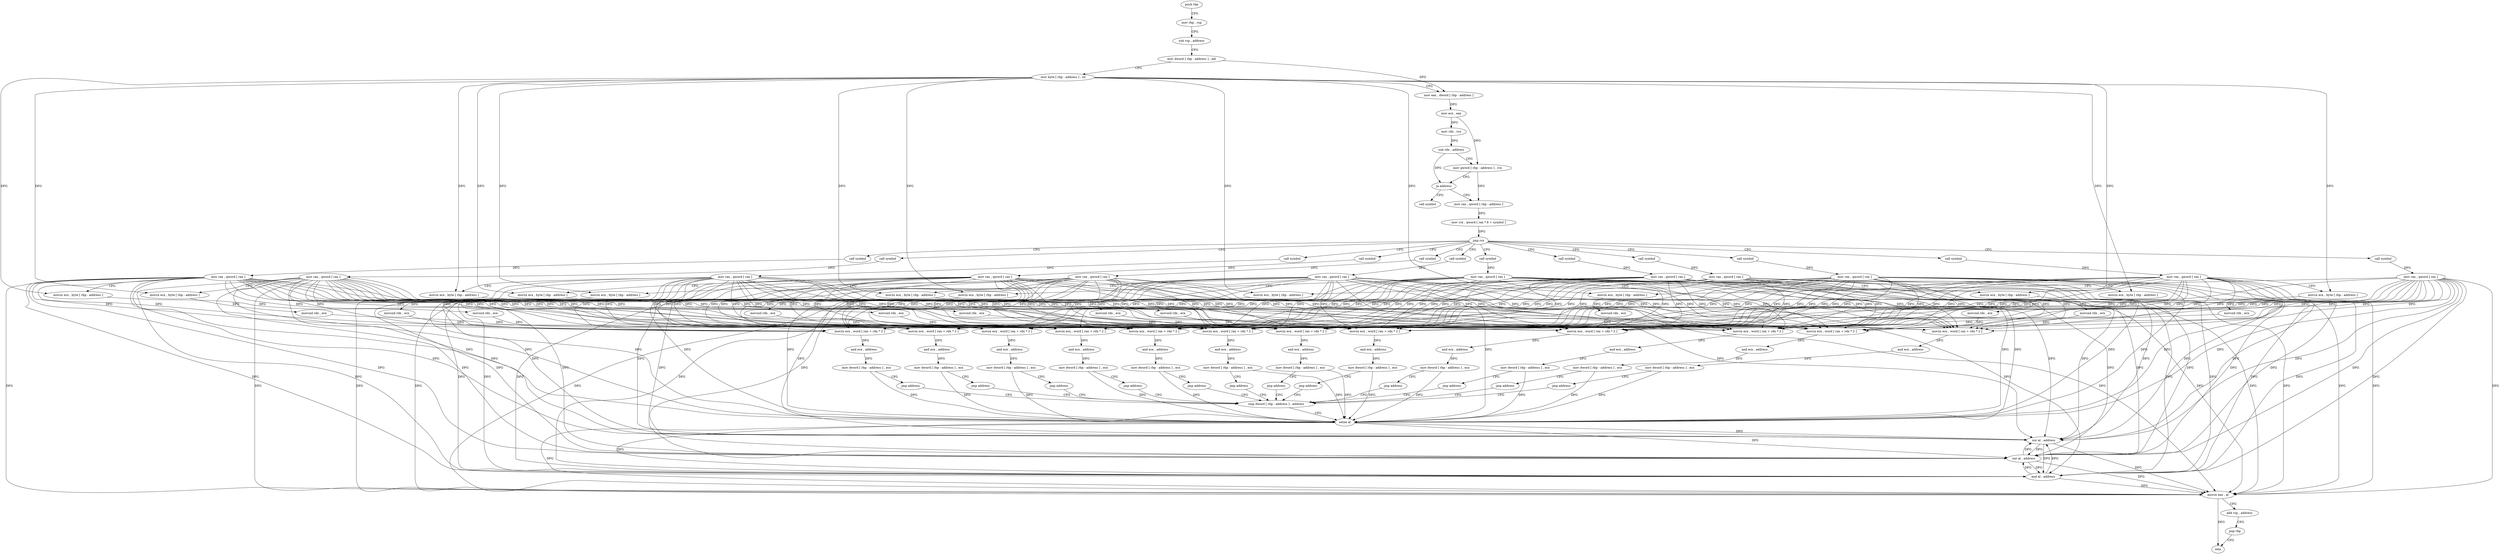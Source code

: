 digraph "func" {
"4214672" [label = "push rbp" ]
"4214673" [label = "mov rbp , rsp" ]
"4214676" [label = "sub rsp , address" ]
"4214680" [label = "mov dword [ rbp - address ] , edi" ]
"4214683" [label = "mov byte [ rbp - address ] , sil" ]
"4214687" [label = "mov eax , dword [ rbp - address ]" ]
"4214690" [label = "mov ecx , eax" ]
"4214692" [label = "mov rdx , rcx" ]
"4214695" [label = "sub rdx , address" ]
"4214699" [label = "mov qword [ rbp - address ] , rcx" ]
"4214703" [label = "ja address" ]
"4215107" [label = "call symbol" ]
"4214709" [label = "mov rax , qword [ rbp - address ]" ]
"4214713" [label = "mov rcx , qword [ rax * 8 + symbol ]" ]
"4214721" [label = "jmp rcx" ]
"4214723" [label = "call symbol" ]
"4214753" [label = "call symbol" ]
"4214786" [label = "call symbol" ]
"4214816" [label = "call symbol" ]
"4214846" [label = "call symbol" ]
"4214879" [label = "call symbol" ]
"4214912" [label = "call symbol" ]
"4214945" [label = "call symbol" ]
"4214978" [label = "call symbol" ]
"4215008" [label = "call symbol" ]
"4215041" [label = "call symbol" ]
"4215074" [label = "call symbol" ]
"4214728" [label = "mov rax , qword [ rax ]" ]
"4214731" [label = "movzx ecx , byte [ rbp - address ]" ]
"4214735" [label = "movsxd rdx , ecx" ]
"4214738" [label = "movzx ecx , word [ rax + rdx * 2 ]" ]
"4214742" [label = "and ecx , address" ]
"4214745" [label = "mov dword [ rbp - address ] , ecx" ]
"4214748" [label = "jmp address" ]
"4215112" [label = "cmp dword [ rbp - address ] , address" ]
"4214758" [label = "mov rax , qword [ rax ]" ]
"4214761" [label = "movzx ecx , byte [ rbp - address ]" ]
"4214765" [label = "movsxd rdx , ecx" ]
"4214768" [label = "movzx ecx , word [ rax + rdx * 2 ]" ]
"4214772" [label = "and ecx , address" ]
"4214778" [label = "mov dword [ rbp - address ] , ecx" ]
"4214781" [label = "jmp address" ]
"4214791" [label = "mov rax , qword [ rax ]" ]
"4214794" [label = "movzx ecx , byte [ rbp - address ]" ]
"4214798" [label = "movsxd rdx , ecx" ]
"4214801" [label = "movzx ecx , word [ rax + rdx * 2 ]" ]
"4214805" [label = "and ecx , address" ]
"4214808" [label = "mov dword [ rbp - address ] , ecx" ]
"4214811" [label = "jmp address" ]
"4214821" [label = "mov rax , qword [ rax ]" ]
"4214824" [label = "movzx ecx , byte [ rbp - address ]" ]
"4214828" [label = "movsxd rdx , ecx" ]
"4214831" [label = "movzx ecx , word [ rax + rdx * 2 ]" ]
"4214835" [label = "and ecx , address" ]
"4214838" [label = "mov dword [ rbp - address ] , ecx" ]
"4214841" [label = "jmp address" ]
"4214851" [label = "mov rax , qword [ rax ]" ]
"4214854" [label = "movzx ecx , byte [ rbp - address ]" ]
"4214858" [label = "movsxd rdx , ecx" ]
"4214861" [label = "movzx ecx , word [ rax + rdx * 2 ]" ]
"4214865" [label = "and ecx , address" ]
"4214871" [label = "mov dword [ rbp - address ] , ecx" ]
"4214874" [label = "jmp address" ]
"4214884" [label = "mov rax , qword [ rax ]" ]
"4214887" [label = "movzx ecx , byte [ rbp - address ]" ]
"4214891" [label = "movsxd rdx , ecx" ]
"4214894" [label = "movzx ecx , word [ rax + rdx * 2 ]" ]
"4214898" [label = "and ecx , address" ]
"4214904" [label = "mov dword [ rbp - address ] , ecx" ]
"4214907" [label = "jmp address" ]
"4214917" [label = "mov rax , qword [ rax ]" ]
"4214920" [label = "movzx ecx , byte [ rbp - address ]" ]
"4214924" [label = "movsxd rdx , ecx" ]
"4214927" [label = "movzx ecx , word [ rax + rdx * 2 ]" ]
"4214931" [label = "and ecx , address" ]
"4214937" [label = "mov dword [ rbp - address ] , ecx" ]
"4214940" [label = "jmp address" ]
"4214950" [label = "mov rax , qword [ rax ]" ]
"4214953" [label = "movzx ecx , byte [ rbp - address ]" ]
"4214957" [label = "movsxd rdx , ecx" ]
"4214960" [label = "movzx ecx , word [ rax + rdx * 2 ]" ]
"4214964" [label = "and ecx , address" ]
"4214970" [label = "mov dword [ rbp - address ] , ecx" ]
"4214973" [label = "jmp address" ]
"4214983" [label = "mov rax , qword [ rax ]" ]
"4214986" [label = "movzx ecx , byte [ rbp - address ]" ]
"4214990" [label = "movsxd rdx , ecx" ]
"4214993" [label = "movzx ecx , word [ rax + rdx * 2 ]" ]
"4214997" [label = "and ecx , address" ]
"4215000" [label = "mov dword [ rbp - address ] , ecx" ]
"4215003" [label = "jmp address" ]
"4215013" [label = "mov rax , qword [ rax ]" ]
"4215016" [label = "movzx ecx , byte [ rbp - address ]" ]
"4215020" [label = "movsxd rdx , ecx" ]
"4215023" [label = "movzx ecx , word [ rax + rdx * 2 ]" ]
"4215027" [label = "and ecx , address" ]
"4215033" [label = "mov dword [ rbp - address ] , ecx" ]
"4215036" [label = "jmp address" ]
"4215046" [label = "mov rax , qword [ rax ]" ]
"4215049" [label = "movzx ecx , byte [ rbp - address ]" ]
"4215053" [label = "movsxd rdx , ecx" ]
"4215056" [label = "movzx ecx , word [ rax + rdx * 2 ]" ]
"4215060" [label = "and ecx , address" ]
"4215066" [label = "mov dword [ rbp - address ] , ecx" ]
"4215069" [label = "jmp address" ]
"4215079" [label = "mov rax , qword [ rax ]" ]
"4215082" [label = "movzx ecx , byte [ rbp - address ]" ]
"4215086" [label = "movsxd rdx , ecx" ]
"4215089" [label = "movzx ecx , word [ rax + rdx * 2 ]" ]
"4215093" [label = "and ecx , address" ]
"4215099" [label = "mov dword [ rbp - address ] , ecx" ]
"4215102" [label = "jmp address" ]
"4215116" [label = "setne al" ]
"4215119" [label = "xor al , address" ]
"4215121" [label = "xor al , address" ]
"4215123" [label = "and al , address" ]
"4215125" [label = "movzx eax , al" ]
"4215128" [label = "add rsp , address" ]
"4215132" [label = "pop rbp" ]
"4215133" [label = "retn" ]
"4214672" -> "4214673" [ label = "CFG" ]
"4214673" -> "4214676" [ label = "CFG" ]
"4214676" -> "4214680" [ label = "CFG" ]
"4214680" -> "4214683" [ label = "CFG" ]
"4214680" -> "4214687" [ label = "DFG" ]
"4214683" -> "4214687" [ label = "CFG" ]
"4214683" -> "4214731" [ label = "DFG" ]
"4214683" -> "4214761" [ label = "DFG" ]
"4214683" -> "4214794" [ label = "DFG" ]
"4214683" -> "4214824" [ label = "DFG" ]
"4214683" -> "4214854" [ label = "DFG" ]
"4214683" -> "4214887" [ label = "DFG" ]
"4214683" -> "4214920" [ label = "DFG" ]
"4214683" -> "4214953" [ label = "DFG" ]
"4214683" -> "4214986" [ label = "DFG" ]
"4214683" -> "4215016" [ label = "DFG" ]
"4214683" -> "4215049" [ label = "DFG" ]
"4214683" -> "4215082" [ label = "DFG" ]
"4214687" -> "4214690" [ label = "DFG" ]
"4214690" -> "4214692" [ label = "DFG" ]
"4214690" -> "4214699" [ label = "DFG" ]
"4214692" -> "4214695" [ label = "DFG" ]
"4214695" -> "4214699" [ label = "CFG" ]
"4214695" -> "4214703" [ label = "DFG" ]
"4214699" -> "4214703" [ label = "CFG" ]
"4214699" -> "4214709" [ label = "DFG" ]
"4214703" -> "4215107" [ label = "CFG" ]
"4214703" -> "4214709" [ label = "CFG" ]
"4214709" -> "4214713" [ label = "DFG" ]
"4214713" -> "4214721" [ label = "DFG" ]
"4214721" -> "4214723" [ label = "CFG" ]
"4214721" -> "4214753" [ label = "CFG" ]
"4214721" -> "4214786" [ label = "CFG" ]
"4214721" -> "4214816" [ label = "CFG" ]
"4214721" -> "4214846" [ label = "CFG" ]
"4214721" -> "4214879" [ label = "CFG" ]
"4214721" -> "4214912" [ label = "CFG" ]
"4214721" -> "4214945" [ label = "CFG" ]
"4214721" -> "4214978" [ label = "CFG" ]
"4214721" -> "4215008" [ label = "CFG" ]
"4214721" -> "4215041" [ label = "CFG" ]
"4214721" -> "4215074" [ label = "CFG" ]
"4214723" -> "4214728" [ label = "DFG" ]
"4214753" -> "4214758" [ label = "DFG" ]
"4214786" -> "4214791" [ label = "DFG" ]
"4214816" -> "4214821" [ label = "DFG" ]
"4214846" -> "4214851" [ label = "DFG" ]
"4214879" -> "4214884" [ label = "DFG" ]
"4214912" -> "4214917" [ label = "DFG" ]
"4214945" -> "4214950" [ label = "DFG" ]
"4214978" -> "4214983" [ label = "DFG" ]
"4215008" -> "4215013" [ label = "DFG" ]
"4215041" -> "4215046" [ label = "DFG" ]
"4215074" -> "4215079" [ label = "DFG" ]
"4214728" -> "4214731" [ label = "CFG" ]
"4214728" -> "4214738" [ label = "DFG" ]
"4214728" -> "4214768" [ label = "DFG" ]
"4214728" -> "4214801" [ label = "DFG" ]
"4214728" -> "4214831" [ label = "DFG" ]
"4214728" -> "4214861" [ label = "DFG" ]
"4214728" -> "4214894" [ label = "DFG" ]
"4214728" -> "4214927" [ label = "DFG" ]
"4214728" -> "4214960" [ label = "DFG" ]
"4214728" -> "4214993" [ label = "DFG" ]
"4214728" -> "4215023" [ label = "DFG" ]
"4214728" -> "4215056" [ label = "DFG" ]
"4214728" -> "4215089" [ label = "DFG" ]
"4214728" -> "4215116" [ label = "DFG" ]
"4214728" -> "4215119" [ label = "DFG" ]
"4214728" -> "4215121" [ label = "DFG" ]
"4214728" -> "4215123" [ label = "DFG" ]
"4214728" -> "4215125" [ label = "DFG" ]
"4214731" -> "4214735" [ label = "DFG" ]
"4214735" -> "4214738" [ label = "DFG" ]
"4214738" -> "4214742" [ label = "DFG" ]
"4214742" -> "4214745" [ label = "DFG" ]
"4214745" -> "4214748" [ label = "CFG" ]
"4214745" -> "4215116" [ label = "DFG" ]
"4214748" -> "4215112" [ label = "CFG" ]
"4215112" -> "4215116" [ label = "CFG" ]
"4214758" -> "4214761" [ label = "CFG" ]
"4214758" -> "4214738" [ label = "DFG" ]
"4214758" -> "4214768" [ label = "DFG" ]
"4214758" -> "4214801" [ label = "DFG" ]
"4214758" -> "4214831" [ label = "DFG" ]
"4214758" -> "4214861" [ label = "DFG" ]
"4214758" -> "4214894" [ label = "DFG" ]
"4214758" -> "4214927" [ label = "DFG" ]
"4214758" -> "4214960" [ label = "DFG" ]
"4214758" -> "4214993" [ label = "DFG" ]
"4214758" -> "4215023" [ label = "DFG" ]
"4214758" -> "4215056" [ label = "DFG" ]
"4214758" -> "4215089" [ label = "DFG" ]
"4214758" -> "4215116" [ label = "DFG" ]
"4214758" -> "4215119" [ label = "DFG" ]
"4214758" -> "4215121" [ label = "DFG" ]
"4214758" -> "4215123" [ label = "DFG" ]
"4214758" -> "4215125" [ label = "DFG" ]
"4214761" -> "4214765" [ label = "DFG" ]
"4214765" -> "4214768" [ label = "DFG" ]
"4214768" -> "4214772" [ label = "DFG" ]
"4214772" -> "4214778" [ label = "DFG" ]
"4214778" -> "4214781" [ label = "CFG" ]
"4214778" -> "4215116" [ label = "DFG" ]
"4214781" -> "4215112" [ label = "CFG" ]
"4214791" -> "4214794" [ label = "CFG" ]
"4214791" -> "4214738" [ label = "DFG" ]
"4214791" -> "4214768" [ label = "DFG" ]
"4214791" -> "4214801" [ label = "DFG" ]
"4214791" -> "4214831" [ label = "DFG" ]
"4214791" -> "4214861" [ label = "DFG" ]
"4214791" -> "4214894" [ label = "DFG" ]
"4214791" -> "4214927" [ label = "DFG" ]
"4214791" -> "4214960" [ label = "DFG" ]
"4214791" -> "4214993" [ label = "DFG" ]
"4214791" -> "4215023" [ label = "DFG" ]
"4214791" -> "4215056" [ label = "DFG" ]
"4214791" -> "4215089" [ label = "DFG" ]
"4214791" -> "4215116" [ label = "DFG" ]
"4214791" -> "4215119" [ label = "DFG" ]
"4214791" -> "4215121" [ label = "DFG" ]
"4214791" -> "4215123" [ label = "DFG" ]
"4214791" -> "4215125" [ label = "DFG" ]
"4214794" -> "4214798" [ label = "DFG" ]
"4214798" -> "4214801" [ label = "DFG" ]
"4214801" -> "4214805" [ label = "DFG" ]
"4214805" -> "4214808" [ label = "DFG" ]
"4214808" -> "4214811" [ label = "CFG" ]
"4214808" -> "4215116" [ label = "DFG" ]
"4214811" -> "4215112" [ label = "CFG" ]
"4214821" -> "4214824" [ label = "CFG" ]
"4214821" -> "4214738" [ label = "DFG" ]
"4214821" -> "4214768" [ label = "DFG" ]
"4214821" -> "4214801" [ label = "DFG" ]
"4214821" -> "4214831" [ label = "DFG" ]
"4214821" -> "4214861" [ label = "DFG" ]
"4214821" -> "4214894" [ label = "DFG" ]
"4214821" -> "4214927" [ label = "DFG" ]
"4214821" -> "4214960" [ label = "DFG" ]
"4214821" -> "4214993" [ label = "DFG" ]
"4214821" -> "4215023" [ label = "DFG" ]
"4214821" -> "4215056" [ label = "DFG" ]
"4214821" -> "4215089" [ label = "DFG" ]
"4214821" -> "4215116" [ label = "DFG" ]
"4214821" -> "4215119" [ label = "DFG" ]
"4214821" -> "4215121" [ label = "DFG" ]
"4214821" -> "4215123" [ label = "DFG" ]
"4214821" -> "4215125" [ label = "DFG" ]
"4214824" -> "4214828" [ label = "DFG" ]
"4214828" -> "4214831" [ label = "DFG" ]
"4214831" -> "4214835" [ label = "DFG" ]
"4214835" -> "4214838" [ label = "DFG" ]
"4214838" -> "4214841" [ label = "CFG" ]
"4214838" -> "4215116" [ label = "DFG" ]
"4214841" -> "4215112" [ label = "CFG" ]
"4214851" -> "4214854" [ label = "CFG" ]
"4214851" -> "4214738" [ label = "DFG" ]
"4214851" -> "4214768" [ label = "DFG" ]
"4214851" -> "4214801" [ label = "DFG" ]
"4214851" -> "4214831" [ label = "DFG" ]
"4214851" -> "4214861" [ label = "DFG" ]
"4214851" -> "4214894" [ label = "DFG" ]
"4214851" -> "4214927" [ label = "DFG" ]
"4214851" -> "4214960" [ label = "DFG" ]
"4214851" -> "4214993" [ label = "DFG" ]
"4214851" -> "4215023" [ label = "DFG" ]
"4214851" -> "4215056" [ label = "DFG" ]
"4214851" -> "4215089" [ label = "DFG" ]
"4214851" -> "4215116" [ label = "DFG" ]
"4214851" -> "4215119" [ label = "DFG" ]
"4214851" -> "4215121" [ label = "DFG" ]
"4214851" -> "4215123" [ label = "DFG" ]
"4214851" -> "4215125" [ label = "DFG" ]
"4214854" -> "4214858" [ label = "DFG" ]
"4214858" -> "4214861" [ label = "DFG" ]
"4214861" -> "4214865" [ label = "DFG" ]
"4214865" -> "4214871" [ label = "DFG" ]
"4214871" -> "4214874" [ label = "CFG" ]
"4214871" -> "4215116" [ label = "DFG" ]
"4214874" -> "4215112" [ label = "CFG" ]
"4214884" -> "4214887" [ label = "CFG" ]
"4214884" -> "4214738" [ label = "DFG" ]
"4214884" -> "4214768" [ label = "DFG" ]
"4214884" -> "4214801" [ label = "DFG" ]
"4214884" -> "4214831" [ label = "DFG" ]
"4214884" -> "4214861" [ label = "DFG" ]
"4214884" -> "4214894" [ label = "DFG" ]
"4214884" -> "4214927" [ label = "DFG" ]
"4214884" -> "4214960" [ label = "DFG" ]
"4214884" -> "4214993" [ label = "DFG" ]
"4214884" -> "4215023" [ label = "DFG" ]
"4214884" -> "4215056" [ label = "DFG" ]
"4214884" -> "4215089" [ label = "DFG" ]
"4214884" -> "4215116" [ label = "DFG" ]
"4214884" -> "4215119" [ label = "DFG" ]
"4214884" -> "4215121" [ label = "DFG" ]
"4214884" -> "4215123" [ label = "DFG" ]
"4214884" -> "4215125" [ label = "DFG" ]
"4214887" -> "4214891" [ label = "DFG" ]
"4214891" -> "4214894" [ label = "DFG" ]
"4214894" -> "4214898" [ label = "DFG" ]
"4214898" -> "4214904" [ label = "DFG" ]
"4214904" -> "4214907" [ label = "CFG" ]
"4214904" -> "4215116" [ label = "DFG" ]
"4214907" -> "4215112" [ label = "CFG" ]
"4214917" -> "4214920" [ label = "CFG" ]
"4214917" -> "4214738" [ label = "DFG" ]
"4214917" -> "4214768" [ label = "DFG" ]
"4214917" -> "4214801" [ label = "DFG" ]
"4214917" -> "4214831" [ label = "DFG" ]
"4214917" -> "4214861" [ label = "DFG" ]
"4214917" -> "4214894" [ label = "DFG" ]
"4214917" -> "4214927" [ label = "DFG" ]
"4214917" -> "4214960" [ label = "DFG" ]
"4214917" -> "4214993" [ label = "DFG" ]
"4214917" -> "4215023" [ label = "DFG" ]
"4214917" -> "4215056" [ label = "DFG" ]
"4214917" -> "4215089" [ label = "DFG" ]
"4214917" -> "4215116" [ label = "DFG" ]
"4214917" -> "4215119" [ label = "DFG" ]
"4214917" -> "4215121" [ label = "DFG" ]
"4214917" -> "4215123" [ label = "DFG" ]
"4214917" -> "4215125" [ label = "DFG" ]
"4214920" -> "4214924" [ label = "DFG" ]
"4214924" -> "4214927" [ label = "DFG" ]
"4214927" -> "4214931" [ label = "DFG" ]
"4214931" -> "4214937" [ label = "DFG" ]
"4214937" -> "4214940" [ label = "CFG" ]
"4214937" -> "4215116" [ label = "DFG" ]
"4214940" -> "4215112" [ label = "CFG" ]
"4214950" -> "4214953" [ label = "CFG" ]
"4214950" -> "4214738" [ label = "DFG" ]
"4214950" -> "4214768" [ label = "DFG" ]
"4214950" -> "4214801" [ label = "DFG" ]
"4214950" -> "4214831" [ label = "DFG" ]
"4214950" -> "4214861" [ label = "DFG" ]
"4214950" -> "4214894" [ label = "DFG" ]
"4214950" -> "4214927" [ label = "DFG" ]
"4214950" -> "4214960" [ label = "DFG" ]
"4214950" -> "4214993" [ label = "DFG" ]
"4214950" -> "4215023" [ label = "DFG" ]
"4214950" -> "4215056" [ label = "DFG" ]
"4214950" -> "4215089" [ label = "DFG" ]
"4214950" -> "4215116" [ label = "DFG" ]
"4214950" -> "4215119" [ label = "DFG" ]
"4214950" -> "4215121" [ label = "DFG" ]
"4214950" -> "4215123" [ label = "DFG" ]
"4214950" -> "4215125" [ label = "DFG" ]
"4214953" -> "4214957" [ label = "DFG" ]
"4214957" -> "4214960" [ label = "DFG" ]
"4214960" -> "4214964" [ label = "DFG" ]
"4214964" -> "4214970" [ label = "DFG" ]
"4214970" -> "4214973" [ label = "CFG" ]
"4214970" -> "4215116" [ label = "DFG" ]
"4214973" -> "4215112" [ label = "CFG" ]
"4214983" -> "4214986" [ label = "CFG" ]
"4214983" -> "4214738" [ label = "DFG" ]
"4214983" -> "4214768" [ label = "DFG" ]
"4214983" -> "4214801" [ label = "DFG" ]
"4214983" -> "4214831" [ label = "DFG" ]
"4214983" -> "4214861" [ label = "DFG" ]
"4214983" -> "4214894" [ label = "DFG" ]
"4214983" -> "4214927" [ label = "DFG" ]
"4214983" -> "4214960" [ label = "DFG" ]
"4214983" -> "4214993" [ label = "DFG" ]
"4214983" -> "4215023" [ label = "DFG" ]
"4214983" -> "4215056" [ label = "DFG" ]
"4214983" -> "4215089" [ label = "DFG" ]
"4214983" -> "4215116" [ label = "DFG" ]
"4214983" -> "4215119" [ label = "DFG" ]
"4214983" -> "4215121" [ label = "DFG" ]
"4214983" -> "4215123" [ label = "DFG" ]
"4214983" -> "4215125" [ label = "DFG" ]
"4214986" -> "4214990" [ label = "DFG" ]
"4214990" -> "4214993" [ label = "DFG" ]
"4214993" -> "4214997" [ label = "DFG" ]
"4214997" -> "4215000" [ label = "DFG" ]
"4215000" -> "4215003" [ label = "CFG" ]
"4215000" -> "4215116" [ label = "DFG" ]
"4215003" -> "4215112" [ label = "CFG" ]
"4215013" -> "4215016" [ label = "CFG" ]
"4215013" -> "4214738" [ label = "DFG" ]
"4215013" -> "4214768" [ label = "DFG" ]
"4215013" -> "4214801" [ label = "DFG" ]
"4215013" -> "4214831" [ label = "DFG" ]
"4215013" -> "4214861" [ label = "DFG" ]
"4215013" -> "4214894" [ label = "DFG" ]
"4215013" -> "4214927" [ label = "DFG" ]
"4215013" -> "4214960" [ label = "DFG" ]
"4215013" -> "4214993" [ label = "DFG" ]
"4215013" -> "4215023" [ label = "DFG" ]
"4215013" -> "4215056" [ label = "DFG" ]
"4215013" -> "4215089" [ label = "DFG" ]
"4215013" -> "4215116" [ label = "DFG" ]
"4215013" -> "4215119" [ label = "DFG" ]
"4215013" -> "4215121" [ label = "DFG" ]
"4215013" -> "4215123" [ label = "DFG" ]
"4215013" -> "4215125" [ label = "DFG" ]
"4215016" -> "4215020" [ label = "DFG" ]
"4215020" -> "4215023" [ label = "DFG" ]
"4215023" -> "4215027" [ label = "DFG" ]
"4215027" -> "4215033" [ label = "DFG" ]
"4215033" -> "4215036" [ label = "CFG" ]
"4215033" -> "4215116" [ label = "DFG" ]
"4215036" -> "4215112" [ label = "CFG" ]
"4215046" -> "4215049" [ label = "CFG" ]
"4215046" -> "4214738" [ label = "DFG" ]
"4215046" -> "4214768" [ label = "DFG" ]
"4215046" -> "4214801" [ label = "DFG" ]
"4215046" -> "4214831" [ label = "DFG" ]
"4215046" -> "4214861" [ label = "DFG" ]
"4215046" -> "4214894" [ label = "DFG" ]
"4215046" -> "4214927" [ label = "DFG" ]
"4215046" -> "4214960" [ label = "DFG" ]
"4215046" -> "4214993" [ label = "DFG" ]
"4215046" -> "4215023" [ label = "DFG" ]
"4215046" -> "4215056" [ label = "DFG" ]
"4215046" -> "4215089" [ label = "DFG" ]
"4215046" -> "4215116" [ label = "DFG" ]
"4215046" -> "4215119" [ label = "DFG" ]
"4215046" -> "4215121" [ label = "DFG" ]
"4215046" -> "4215123" [ label = "DFG" ]
"4215046" -> "4215125" [ label = "DFG" ]
"4215049" -> "4215053" [ label = "DFG" ]
"4215053" -> "4215056" [ label = "DFG" ]
"4215056" -> "4215060" [ label = "DFG" ]
"4215060" -> "4215066" [ label = "DFG" ]
"4215066" -> "4215069" [ label = "CFG" ]
"4215066" -> "4215116" [ label = "DFG" ]
"4215069" -> "4215112" [ label = "CFG" ]
"4215079" -> "4215082" [ label = "CFG" ]
"4215079" -> "4214738" [ label = "DFG" ]
"4215079" -> "4214768" [ label = "DFG" ]
"4215079" -> "4214801" [ label = "DFG" ]
"4215079" -> "4214831" [ label = "DFG" ]
"4215079" -> "4214861" [ label = "DFG" ]
"4215079" -> "4214894" [ label = "DFG" ]
"4215079" -> "4214927" [ label = "DFG" ]
"4215079" -> "4214960" [ label = "DFG" ]
"4215079" -> "4214993" [ label = "DFG" ]
"4215079" -> "4215023" [ label = "DFG" ]
"4215079" -> "4215056" [ label = "DFG" ]
"4215079" -> "4215089" [ label = "DFG" ]
"4215079" -> "4215116" [ label = "DFG" ]
"4215079" -> "4215119" [ label = "DFG" ]
"4215079" -> "4215121" [ label = "DFG" ]
"4215079" -> "4215123" [ label = "DFG" ]
"4215079" -> "4215125" [ label = "DFG" ]
"4215082" -> "4215086" [ label = "DFG" ]
"4215086" -> "4215089" [ label = "DFG" ]
"4215089" -> "4215093" [ label = "DFG" ]
"4215093" -> "4215099" [ label = "DFG" ]
"4215099" -> "4215102" [ label = "CFG" ]
"4215099" -> "4215116" [ label = "DFG" ]
"4215102" -> "4215112" [ label = "CFG" ]
"4215116" -> "4215119" [ label = "DFG" ]
"4215116" -> "4215121" [ label = "DFG" ]
"4215116" -> "4215123" [ label = "DFG" ]
"4215116" -> "4215125" [ label = "DFG" ]
"4215119" -> "4215121" [ label = "DFG" ]
"4215119" -> "4215123" [ label = "DFG" ]
"4215119" -> "4215125" [ label = "DFG" ]
"4215121" -> "4215123" [ label = "DFG" ]
"4215121" -> "4215119" [ label = "DFG" ]
"4215121" -> "4215125" [ label = "DFG" ]
"4215123" -> "4215125" [ label = "DFG" ]
"4215123" -> "4215119" [ label = "DFG" ]
"4215123" -> "4215121" [ label = "DFG" ]
"4215125" -> "4215128" [ label = "CFG" ]
"4215125" -> "4215133" [ label = "DFG" ]
"4215128" -> "4215132" [ label = "CFG" ]
"4215132" -> "4215133" [ label = "CFG" ]
}
